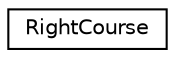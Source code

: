 digraph "クラス階層図"
{
  edge [fontname="Helvetica",fontsize="10",labelfontname="Helvetica",labelfontsize="10"];
  node [fontname="Helvetica",fontsize="10",shape=record];
  rankdir="LR";
  Node0 [label="RightCourse",height=0.2,width=0.4,color="black", fillcolor="white", style="filled",URL="$df/df1/class_right_course.html"];
}

